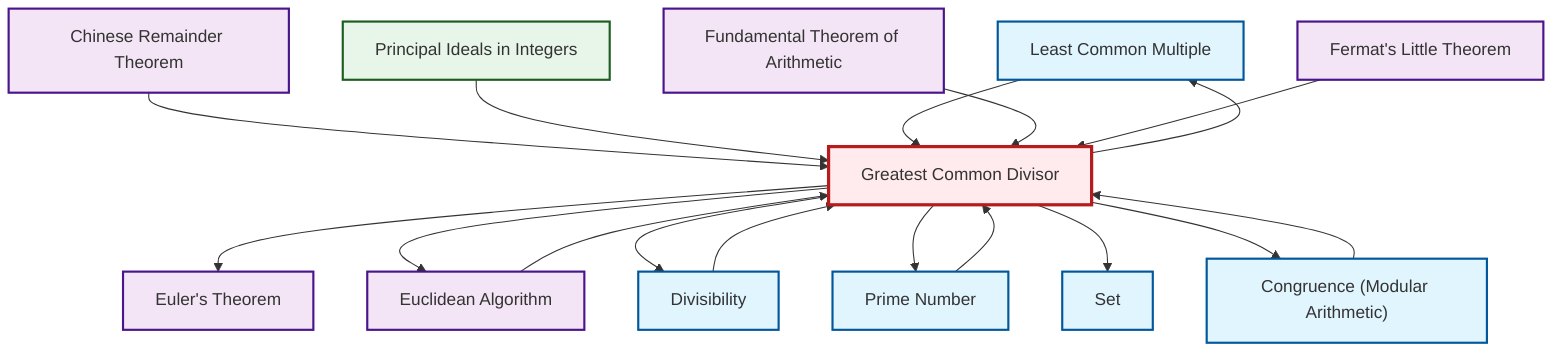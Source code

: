graph TD
    classDef definition fill:#e1f5fe,stroke:#01579b,stroke-width:2px
    classDef theorem fill:#f3e5f5,stroke:#4a148c,stroke-width:2px
    classDef axiom fill:#fff3e0,stroke:#e65100,stroke-width:2px
    classDef example fill:#e8f5e9,stroke:#1b5e20,stroke-width:2px
    classDef current fill:#ffebee,stroke:#b71c1c,stroke-width:3px
    def-lcm["Least Common Multiple"]:::definition
    thm-fermat-little["Fermat's Little Theorem"]:::theorem
    def-congruence["Congruence (Modular Arithmetic)"]:::definition
    ex-principal-ideal["Principal Ideals in Integers"]:::example
    thm-euclidean-algorithm["Euclidean Algorithm"]:::theorem
    thm-fundamental-arithmetic["Fundamental Theorem of Arithmetic"]:::theorem
    thm-chinese-remainder["Chinese Remainder Theorem"]:::theorem
    def-prime["Prime Number"]:::definition
    thm-euler["Euler's Theorem"]:::theorem
    def-divisibility["Divisibility"]:::definition
    def-gcd["Greatest Common Divisor"]:::definition
    def-set["Set"]:::definition
    thm-chinese-remainder --> def-gcd
    def-gcd --> thm-euler
    def-gcd --> thm-euclidean-algorithm
    def-congruence --> def-gcd
    def-gcd --> def-divisibility
    def-gcd --> def-lcm
    ex-principal-ideal --> def-gcd
    def-prime --> def-gcd
    def-lcm --> def-gcd
    def-gcd --> def-prime
    thm-euclidean-algorithm --> def-gcd
    thm-fundamental-arithmetic --> def-gcd
    def-gcd --> def-set
    thm-fermat-little --> def-gcd
    def-divisibility --> def-gcd
    def-gcd --> def-congruence
    class def-gcd current